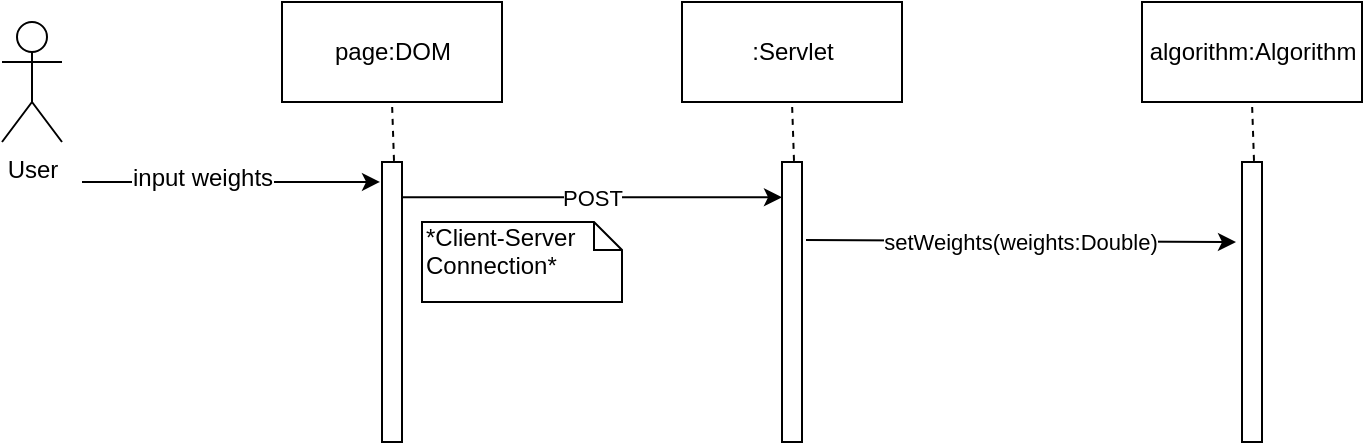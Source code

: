 <mxfile version="10.6.0" type="device"><diagram id="M00Z9Fr7ElRMBBF0A0pX" name="Page-1"><mxGraphModel dx="918" dy="567" grid="1" gridSize="10" guides="1" tooltips="1" connect="1" arrows="1" fold="1" page="1" pageScale="1" pageWidth="850" pageHeight="1100" math="0" shadow="0"><root><mxCell id="0"/><mxCell id="1" parent="0"/><mxCell id="c_u3UuUaeGh2HeSt2Y5h-1" value="User" style="shape=umlActor;verticalLabelPosition=bottom;labelBackgroundColor=#ffffff;verticalAlign=top;html=1;outlineConnect=0;" vertex="1" parent="1"><mxGeometry x="60" y="30" width="30" height="60" as="geometry"/></mxCell><mxCell id="c_u3UuUaeGh2HeSt2Y5h-9" value="" style="endArrow=classic;html=1;entryX=-0.1;entryY=0.071;entryDx=0;entryDy=0;entryPerimeter=0;" edge="1" parent="1" target="c_u3UuUaeGh2HeSt2Y5h-11"><mxGeometry width="50" height="50" relative="1" as="geometry"><mxPoint x="100" y="110" as="sourcePoint"/><mxPoint x="220" y="107" as="targetPoint"/></mxGeometry></mxCell><mxCell id="c_u3UuUaeGh2HeSt2Y5h-28" value="input weights" style="text;html=1;resizable=0;points=[];align=center;verticalAlign=middle;labelBackgroundColor=#ffffff;" vertex="1" connectable="0" parent="c_u3UuUaeGh2HeSt2Y5h-9"><mxGeometry x="-0.197" y="2" relative="1" as="geometry"><mxPoint as="offset"/></mxGeometry></mxCell><mxCell id="c_u3UuUaeGh2HeSt2Y5h-11" value="" style="html=1;points=[];perimeter=orthogonalPerimeter;" vertex="1" parent="1"><mxGeometry x="250" y="100" width="10" height="140" as="geometry"/></mxCell><mxCell id="c_u3UuUaeGh2HeSt2Y5h-12" value="page:DOM" style="html=1;" vertex="1" parent="1"><mxGeometry x="200" y="20" width="110" height="50" as="geometry"/></mxCell><mxCell id="c_u3UuUaeGh2HeSt2Y5h-13" value="" style="endArrow=none;dashed=1;html=1;entryX=0.5;entryY=1;entryDx=0;entryDy=0;exitX=0.6;exitY=-0.004;exitDx=0;exitDy=0;exitPerimeter=0;" edge="1" parent="1" source="c_u3UuUaeGh2HeSt2Y5h-11" target="c_u3UuUaeGh2HeSt2Y5h-12"><mxGeometry width="50" height="50" relative="1" as="geometry"><mxPoint x="50" y="280" as="sourcePoint"/><mxPoint x="100" y="230" as="targetPoint"/></mxGeometry></mxCell><mxCell id="c_u3UuUaeGh2HeSt2Y5h-14" value="" style="html=1;points=[];perimeter=orthogonalPerimeter;" vertex="1" parent="1"><mxGeometry x="450" y="100" width="10" height="140" as="geometry"/></mxCell><mxCell id="c_u3UuUaeGh2HeSt2Y5h-15" value=":Servlet" style="html=1;" vertex="1" parent="1"><mxGeometry x="400" y="20" width="110" height="50" as="geometry"/></mxCell><mxCell id="c_u3UuUaeGh2HeSt2Y5h-16" value="" style="endArrow=none;dashed=1;html=1;entryX=0.5;entryY=1;entryDx=0;entryDy=0;exitX=0.6;exitY=-0.004;exitDx=0;exitDy=0;exitPerimeter=0;" edge="1" parent="1" source="c_u3UuUaeGh2HeSt2Y5h-14" target="c_u3UuUaeGh2HeSt2Y5h-15"><mxGeometry width="50" height="50" relative="1" as="geometry"><mxPoint x="250" y="280" as="sourcePoint"/><mxPoint x="300" y="230" as="targetPoint"/></mxGeometry></mxCell><mxCell id="c_u3UuUaeGh2HeSt2Y5h-17" value="POST" style="endArrow=classic;html=1;exitX=1;exitY=0.126;exitDx=0;exitDy=0;exitPerimeter=0;" edge="1" parent="1" source="c_u3UuUaeGh2HeSt2Y5h-11" target="c_u3UuUaeGh2HeSt2Y5h-14"><mxGeometry width="50" height="50" relative="1" as="geometry"><mxPoint x="270" y="120" as="sourcePoint"/><mxPoint x="600" y="120" as="targetPoint"/></mxGeometry></mxCell><mxCell id="c_u3UuUaeGh2HeSt2Y5h-23" value="" style="html=1;points=[];perimeter=orthogonalPerimeter;" vertex="1" parent="1"><mxGeometry x="680" y="100" width="10" height="140" as="geometry"/></mxCell><mxCell id="c_u3UuUaeGh2HeSt2Y5h-24" value="algorithm:Algorithm" style="html=1;" vertex="1" parent="1"><mxGeometry x="630" y="20" width="110" height="50" as="geometry"/></mxCell><mxCell id="c_u3UuUaeGh2HeSt2Y5h-25" value="" style="endArrow=none;dashed=1;html=1;entryX=0.5;entryY=1;entryDx=0;entryDy=0;exitX=0.6;exitY=-0.004;exitDx=0;exitDy=0;exitPerimeter=0;" edge="1" parent="1" source="c_u3UuUaeGh2HeSt2Y5h-23" target="c_u3UuUaeGh2HeSt2Y5h-24"><mxGeometry width="50" height="50" relative="1" as="geometry"><mxPoint x="480" y="280" as="sourcePoint"/><mxPoint x="530" y="230" as="targetPoint"/></mxGeometry></mxCell><mxCell id="c_u3UuUaeGh2HeSt2Y5h-26" value="setWeights(weights:Double)" style="endArrow=classic;html=1;exitX=1.2;exitY=0.279;exitDx=0;exitDy=0;exitPerimeter=0;entryX=-0.3;entryY=0.286;entryDx=0;entryDy=0;entryPerimeter=0;" edge="1" parent="1" source="c_u3UuUaeGh2HeSt2Y5h-14" target="c_u3UuUaeGh2HeSt2Y5h-23"><mxGeometry width="50" height="50" relative="1" as="geometry"><mxPoint x="480" y="140" as="sourcePoint"/><mxPoint x="620" y="140" as="targetPoint"/></mxGeometry></mxCell><mxCell id="c_u3UuUaeGh2HeSt2Y5h-27" value="*Client-Server Connection*" style="shape=note;whiteSpace=wrap;html=1;size=14;verticalAlign=top;align=left;spacingTop=-6;" vertex="1" parent="1"><mxGeometry x="270" y="130" width="100" height="40" as="geometry"/></mxCell></root></mxGraphModel></diagram></mxfile>